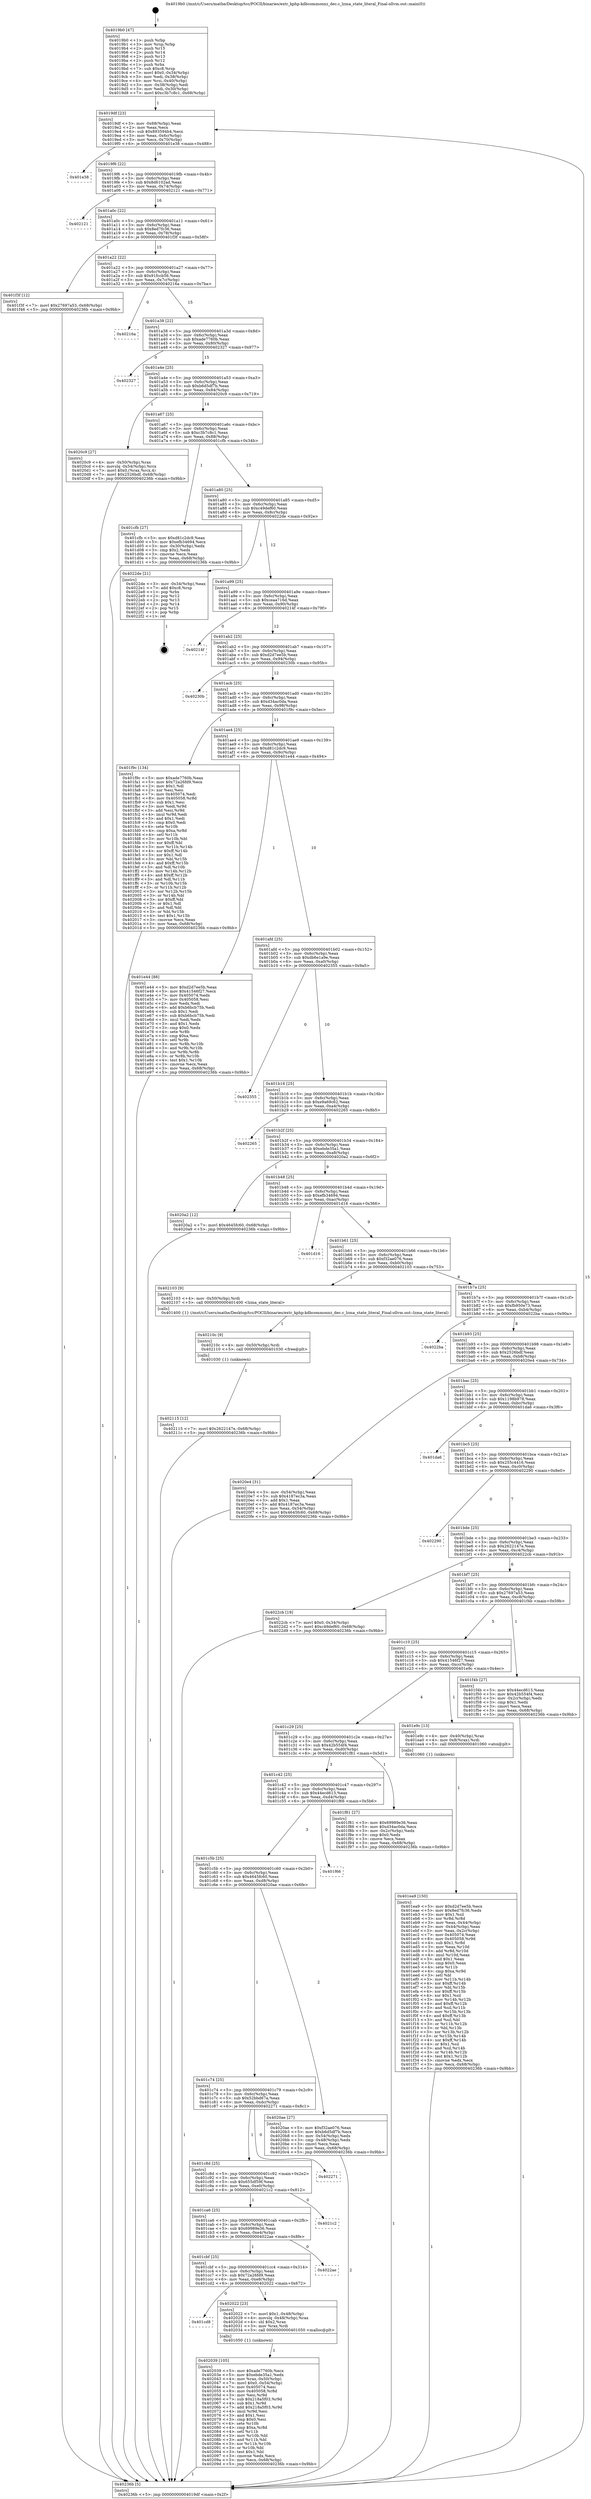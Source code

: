 digraph "0x4019b0" {
  label = "0x4019b0 (/mnt/c/Users/mathe/Desktop/tcc/POCII/binaries/extr_kphp-kdbcommonxz_dec.c_lzma_state_literal_Final-ollvm.out::main(0))"
  labelloc = "t"
  node[shape=record]

  Entry [label="",width=0.3,height=0.3,shape=circle,fillcolor=black,style=filled]
  "0x4019df" [label="{
     0x4019df [23]\l
     | [instrs]\l
     &nbsp;&nbsp;0x4019df \<+3\>: mov -0x68(%rbp),%eax\l
     &nbsp;&nbsp;0x4019e2 \<+2\>: mov %eax,%ecx\l
     &nbsp;&nbsp;0x4019e4 \<+6\>: sub $0x893594b4,%ecx\l
     &nbsp;&nbsp;0x4019ea \<+3\>: mov %eax,-0x6c(%rbp)\l
     &nbsp;&nbsp;0x4019ed \<+3\>: mov %ecx,-0x70(%rbp)\l
     &nbsp;&nbsp;0x4019f0 \<+6\>: je 0000000000401e38 \<main+0x488\>\l
  }"]
  "0x401e38" [label="{
     0x401e38\l
  }", style=dashed]
  "0x4019f6" [label="{
     0x4019f6 [22]\l
     | [instrs]\l
     &nbsp;&nbsp;0x4019f6 \<+5\>: jmp 00000000004019fb \<main+0x4b\>\l
     &nbsp;&nbsp;0x4019fb \<+3\>: mov -0x6c(%rbp),%eax\l
     &nbsp;&nbsp;0x4019fe \<+5\>: sub $0x8d6102ad,%eax\l
     &nbsp;&nbsp;0x401a03 \<+3\>: mov %eax,-0x74(%rbp)\l
     &nbsp;&nbsp;0x401a06 \<+6\>: je 0000000000402121 \<main+0x771\>\l
  }"]
  Exit [label="",width=0.3,height=0.3,shape=circle,fillcolor=black,style=filled,peripheries=2]
  "0x402121" [label="{
     0x402121\l
  }", style=dashed]
  "0x401a0c" [label="{
     0x401a0c [22]\l
     | [instrs]\l
     &nbsp;&nbsp;0x401a0c \<+5\>: jmp 0000000000401a11 \<main+0x61\>\l
     &nbsp;&nbsp;0x401a11 \<+3\>: mov -0x6c(%rbp),%eax\l
     &nbsp;&nbsp;0x401a14 \<+5\>: sub $0x8ed7fc36,%eax\l
     &nbsp;&nbsp;0x401a19 \<+3\>: mov %eax,-0x78(%rbp)\l
     &nbsp;&nbsp;0x401a1c \<+6\>: je 0000000000401f3f \<main+0x58f\>\l
  }"]
  "0x402115" [label="{
     0x402115 [12]\l
     | [instrs]\l
     &nbsp;&nbsp;0x402115 \<+7\>: movl $0x2622147e,-0x68(%rbp)\l
     &nbsp;&nbsp;0x40211c \<+5\>: jmp 000000000040236b \<main+0x9bb\>\l
  }"]
  "0x401f3f" [label="{
     0x401f3f [12]\l
     | [instrs]\l
     &nbsp;&nbsp;0x401f3f \<+7\>: movl $0x27697a53,-0x68(%rbp)\l
     &nbsp;&nbsp;0x401f46 \<+5\>: jmp 000000000040236b \<main+0x9bb\>\l
  }"]
  "0x401a22" [label="{
     0x401a22 [22]\l
     | [instrs]\l
     &nbsp;&nbsp;0x401a22 \<+5\>: jmp 0000000000401a27 \<main+0x77\>\l
     &nbsp;&nbsp;0x401a27 \<+3\>: mov -0x6c(%rbp),%eax\l
     &nbsp;&nbsp;0x401a2a \<+5\>: sub $0x91fccb56,%eax\l
     &nbsp;&nbsp;0x401a2f \<+3\>: mov %eax,-0x7c(%rbp)\l
     &nbsp;&nbsp;0x401a32 \<+6\>: je 000000000040216a \<main+0x7ba\>\l
  }"]
  "0x40210c" [label="{
     0x40210c [9]\l
     | [instrs]\l
     &nbsp;&nbsp;0x40210c \<+4\>: mov -0x50(%rbp),%rdi\l
     &nbsp;&nbsp;0x402110 \<+5\>: call 0000000000401030 \<free@plt\>\l
     | [calls]\l
     &nbsp;&nbsp;0x401030 \{1\} (unknown)\l
  }"]
  "0x40216a" [label="{
     0x40216a\l
  }", style=dashed]
  "0x401a38" [label="{
     0x401a38 [22]\l
     | [instrs]\l
     &nbsp;&nbsp;0x401a38 \<+5\>: jmp 0000000000401a3d \<main+0x8d\>\l
     &nbsp;&nbsp;0x401a3d \<+3\>: mov -0x6c(%rbp),%eax\l
     &nbsp;&nbsp;0x401a40 \<+5\>: sub $0xade7760b,%eax\l
     &nbsp;&nbsp;0x401a45 \<+3\>: mov %eax,-0x80(%rbp)\l
     &nbsp;&nbsp;0x401a48 \<+6\>: je 0000000000402327 \<main+0x977\>\l
  }"]
  "0x402039" [label="{
     0x402039 [105]\l
     | [instrs]\l
     &nbsp;&nbsp;0x402039 \<+5\>: mov $0xade7760b,%ecx\l
     &nbsp;&nbsp;0x40203e \<+5\>: mov $0xebde35a1,%edx\l
     &nbsp;&nbsp;0x402043 \<+4\>: mov %rax,-0x50(%rbp)\l
     &nbsp;&nbsp;0x402047 \<+7\>: movl $0x0,-0x54(%rbp)\l
     &nbsp;&nbsp;0x40204e \<+7\>: mov 0x405074,%esi\l
     &nbsp;&nbsp;0x402055 \<+8\>: mov 0x405058,%r8d\l
     &nbsp;&nbsp;0x40205d \<+3\>: mov %esi,%r9d\l
     &nbsp;&nbsp;0x402060 \<+7\>: sub $0x218a5f03,%r9d\l
     &nbsp;&nbsp;0x402067 \<+4\>: sub $0x1,%r9d\l
     &nbsp;&nbsp;0x40206b \<+7\>: add $0x218a5f03,%r9d\l
     &nbsp;&nbsp;0x402072 \<+4\>: imul %r9d,%esi\l
     &nbsp;&nbsp;0x402076 \<+3\>: and $0x1,%esi\l
     &nbsp;&nbsp;0x402079 \<+3\>: cmp $0x0,%esi\l
     &nbsp;&nbsp;0x40207c \<+4\>: sete %r10b\l
     &nbsp;&nbsp;0x402080 \<+4\>: cmp $0xa,%r8d\l
     &nbsp;&nbsp;0x402084 \<+4\>: setl %r11b\l
     &nbsp;&nbsp;0x402088 \<+3\>: mov %r10b,%bl\l
     &nbsp;&nbsp;0x40208b \<+3\>: and %r11b,%bl\l
     &nbsp;&nbsp;0x40208e \<+3\>: xor %r11b,%r10b\l
     &nbsp;&nbsp;0x402091 \<+3\>: or %r10b,%bl\l
     &nbsp;&nbsp;0x402094 \<+3\>: test $0x1,%bl\l
     &nbsp;&nbsp;0x402097 \<+3\>: cmovne %edx,%ecx\l
     &nbsp;&nbsp;0x40209a \<+3\>: mov %ecx,-0x68(%rbp)\l
     &nbsp;&nbsp;0x40209d \<+5\>: jmp 000000000040236b \<main+0x9bb\>\l
  }"]
  "0x402327" [label="{
     0x402327\l
  }", style=dashed]
  "0x401a4e" [label="{
     0x401a4e [25]\l
     | [instrs]\l
     &nbsp;&nbsp;0x401a4e \<+5\>: jmp 0000000000401a53 \<main+0xa3\>\l
     &nbsp;&nbsp;0x401a53 \<+3\>: mov -0x6c(%rbp),%eax\l
     &nbsp;&nbsp;0x401a56 \<+5\>: sub $0xb6d5df7b,%eax\l
     &nbsp;&nbsp;0x401a5b \<+6\>: mov %eax,-0x84(%rbp)\l
     &nbsp;&nbsp;0x401a61 \<+6\>: je 00000000004020c9 \<main+0x719\>\l
  }"]
  "0x401cd8" [label="{
     0x401cd8\l
  }", style=dashed]
  "0x4020c9" [label="{
     0x4020c9 [27]\l
     | [instrs]\l
     &nbsp;&nbsp;0x4020c9 \<+4\>: mov -0x50(%rbp),%rax\l
     &nbsp;&nbsp;0x4020cd \<+4\>: movslq -0x54(%rbp),%rcx\l
     &nbsp;&nbsp;0x4020d1 \<+7\>: movl $0x0,(%rax,%rcx,4)\l
     &nbsp;&nbsp;0x4020d8 \<+7\>: movl $0x2526bdf,-0x68(%rbp)\l
     &nbsp;&nbsp;0x4020df \<+5\>: jmp 000000000040236b \<main+0x9bb\>\l
  }"]
  "0x401a67" [label="{
     0x401a67 [25]\l
     | [instrs]\l
     &nbsp;&nbsp;0x401a67 \<+5\>: jmp 0000000000401a6c \<main+0xbc\>\l
     &nbsp;&nbsp;0x401a6c \<+3\>: mov -0x6c(%rbp),%eax\l
     &nbsp;&nbsp;0x401a6f \<+5\>: sub $0xc3b7c8c1,%eax\l
     &nbsp;&nbsp;0x401a74 \<+6\>: mov %eax,-0x88(%rbp)\l
     &nbsp;&nbsp;0x401a7a \<+6\>: je 0000000000401cfb \<main+0x34b\>\l
  }"]
  "0x402022" [label="{
     0x402022 [23]\l
     | [instrs]\l
     &nbsp;&nbsp;0x402022 \<+7\>: movl $0x1,-0x48(%rbp)\l
     &nbsp;&nbsp;0x402029 \<+4\>: movslq -0x48(%rbp),%rax\l
     &nbsp;&nbsp;0x40202d \<+4\>: shl $0x2,%rax\l
     &nbsp;&nbsp;0x402031 \<+3\>: mov %rax,%rdi\l
     &nbsp;&nbsp;0x402034 \<+5\>: call 0000000000401050 \<malloc@plt\>\l
     | [calls]\l
     &nbsp;&nbsp;0x401050 \{1\} (unknown)\l
  }"]
  "0x401cfb" [label="{
     0x401cfb [27]\l
     | [instrs]\l
     &nbsp;&nbsp;0x401cfb \<+5\>: mov $0xd81c2dc9,%eax\l
     &nbsp;&nbsp;0x401d00 \<+5\>: mov $0xefb34694,%ecx\l
     &nbsp;&nbsp;0x401d05 \<+3\>: mov -0x30(%rbp),%edx\l
     &nbsp;&nbsp;0x401d08 \<+3\>: cmp $0x2,%edx\l
     &nbsp;&nbsp;0x401d0b \<+3\>: cmovne %ecx,%eax\l
     &nbsp;&nbsp;0x401d0e \<+3\>: mov %eax,-0x68(%rbp)\l
     &nbsp;&nbsp;0x401d11 \<+5\>: jmp 000000000040236b \<main+0x9bb\>\l
  }"]
  "0x401a80" [label="{
     0x401a80 [25]\l
     | [instrs]\l
     &nbsp;&nbsp;0x401a80 \<+5\>: jmp 0000000000401a85 \<main+0xd5\>\l
     &nbsp;&nbsp;0x401a85 \<+3\>: mov -0x6c(%rbp),%eax\l
     &nbsp;&nbsp;0x401a88 \<+5\>: sub $0xc49def60,%eax\l
     &nbsp;&nbsp;0x401a8d \<+6\>: mov %eax,-0x8c(%rbp)\l
     &nbsp;&nbsp;0x401a93 \<+6\>: je 00000000004022de \<main+0x92e\>\l
  }"]
  "0x40236b" [label="{
     0x40236b [5]\l
     | [instrs]\l
     &nbsp;&nbsp;0x40236b \<+5\>: jmp 00000000004019df \<main+0x2f\>\l
  }"]
  "0x4019b0" [label="{
     0x4019b0 [47]\l
     | [instrs]\l
     &nbsp;&nbsp;0x4019b0 \<+1\>: push %rbp\l
     &nbsp;&nbsp;0x4019b1 \<+3\>: mov %rsp,%rbp\l
     &nbsp;&nbsp;0x4019b4 \<+2\>: push %r15\l
     &nbsp;&nbsp;0x4019b6 \<+2\>: push %r14\l
     &nbsp;&nbsp;0x4019b8 \<+2\>: push %r13\l
     &nbsp;&nbsp;0x4019ba \<+2\>: push %r12\l
     &nbsp;&nbsp;0x4019bc \<+1\>: push %rbx\l
     &nbsp;&nbsp;0x4019bd \<+7\>: sub $0xc8,%rsp\l
     &nbsp;&nbsp;0x4019c4 \<+7\>: movl $0x0,-0x34(%rbp)\l
     &nbsp;&nbsp;0x4019cb \<+3\>: mov %edi,-0x38(%rbp)\l
     &nbsp;&nbsp;0x4019ce \<+4\>: mov %rsi,-0x40(%rbp)\l
     &nbsp;&nbsp;0x4019d2 \<+3\>: mov -0x38(%rbp),%edi\l
     &nbsp;&nbsp;0x4019d5 \<+3\>: mov %edi,-0x30(%rbp)\l
     &nbsp;&nbsp;0x4019d8 \<+7\>: movl $0xc3b7c8c1,-0x68(%rbp)\l
  }"]
  "0x401cbf" [label="{
     0x401cbf [25]\l
     | [instrs]\l
     &nbsp;&nbsp;0x401cbf \<+5\>: jmp 0000000000401cc4 \<main+0x314\>\l
     &nbsp;&nbsp;0x401cc4 \<+3\>: mov -0x6c(%rbp),%eax\l
     &nbsp;&nbsp;0x401cc7 \<+5\>: sub $0x72a26fd9,%eax\l
     &nbsp;&nbsp;0x401ccc \<+6\>: mov %eax,-0xe8(%rbp)\l
     &nbsp;&nbsp;0x401cd2 \<+6\>: je 0000000000402022 \<main+0x672\>\l
  }"]
  "0x4022de" [label="{
     0x4022de [21]\l
     | [instrs]\l
     &nbsp;&nbsp;0x4022de \<+3\>: mov -0x34(%rbp),%eax\l
     &nbsp;&nbsp;0x4022e1 \<+7\>: add $0xc8,%rsp\l
     &nbsp;&nbsp;0x4022e8 \<+1\>: pop %rbx\l
     &nbsp;&nbsp;0x4022e9 \<+2\>: pop %r12\l
     &nbsp;&nbsp;0x4022eb \<+2\>: pop %r13\l
     &nbsp;&nbsp;0x4022ed \<+2\>: pop %r14\l
     &nbsp;&nbsp;0x4022ef \<+2\>: pop %r15\l
     &nbsp;&nbsp;0x4022f1 \<+1\>: pop %rbp\l
     &nbsp;&nbsp;0x4022f2 \<+1\>: ret\l
  }"]
  "0x401a99" [label="{
     0x401a99 [25]\l
     | [instrs]\l
     &nbsp;&nbsp;0x401a99 \<+5\>: jmp 0000000000401a9e \<main+0xee\>\l
     &nbsp;&nbsp;0x401a9e \<+3\>: mov -0x6c(%rbp),%eax\l
     &nbsp;&nbsp;0x401aa1 \<+5\>: sub $0xceaa716d,%eax\l
     &nbsp;&nbsp;0x401aa6 \<+6\>: mov %eax,-0x90(%rbp)\l
     &nbsp;&nbsp;0x401aac \<+6\>: je 000000000040214f \<main+0x79f\>\l
  }"]
  "0x4022ae" [label="{
     0x4022ae\l
  }", style=dashed]
  "0x40214f" [label="{
     0x40214f\l
  }", style=dashed]
  "0x401ab2" [label="{
     0x401ab2 [25]\l
     | [instrs]\l
     &nbsp;&nbsp;0x401ab2 \<+5\>: jmp 0000000000401ab7 \<main+0x107\>\l
     &nbsp;&nbsp;0x401ab7 \<+3\>: mov -0x6c(%rbp),%eax\l
     &nbsp;&nbsp;0x401aba \<+5\>: sub $0xd2d7ee5b,%eax\l
     &nbsp;&nbsp;0x401abf \<+6\>: mov %eax,-0x94(%rbp)\l
     &nbsp;&nbsp;0x401ac5 \<+6\>: je 000000000040230b \<main+0x95b\>\l
  }"]
  "0x401ca6" [label="{
     0x401ca6 [25]\l
     | [instrs]\l
     &nbsp;&nbsp;0x401ca6 \<+5\>: jmp 0000000000401cab \<main+0x2fb\>\l
     &nbsp;&nbsp;0x401cab \<+3\>: mov -0x6c(%rbp),%eax\l
     &nbsp;&nbsp;0x401cae \<+5\>: sub $0x69989e36,%eax\l
     &nbsp;&nbsp;0x401cb3 \<+6\>: mov %eax,-0xe4(%rbp)\l
     &nbsp;&nbsp;0x401cb9 \<+6\>: je 00000000004022ae \<main+0x8fe\>\l
  }"]
  "0x40230b" [label="{
     0x40230b\l
  }", style=dashed]
  "0x401acb" [label="{
     0x401acb [25]\l
     | [instrs]\l
     &nbsp;&nbsp;0x401acb \<+5\>: jmp 0000000000401ad0 \<main+0x120\>\l
     &nbsp;&nbsp;0x401ad0 \<+3\>: mov -0x6c(%rbp),%eax\l
     &nbsp;&nbsp;0x401ad3 \<+5\>: sub $0xd34ac0da,%eax\l
     &nbsp;&nbsp;0x401ad8 \<+6\>: mov %eax,-0x98(%rbp)\l
     &nbsp;&nbsp;0x401ade \<+6\>: je 0000000000401f9c \<main+0x5ec\>\l
  }"]
  "0x4021c2" [label="{
     0x4021c2\l
  }", style=dashed]
  "0x401f9c" [label="{
     0x401f9c [134]\l
     | [instrs]\l
     &nbsp;&nbsp;0x401f9c \<+5\>: mov $0xade7760b,%eax\l
     &nbsp;&nbsp;0x401fa1 \<+5\>: mov $0x72a26fd9,%ecx\l
     &nbsp;&nbsp;0x401fa6 \<+2\>: mov $0x1,%dl\l
     &nbsp;&nbsp;0x401fa8 \<+2\>: xor %esi,%esi\l
     &nbsp;&nbsp;0x401faa \<+7\>: mov 0x405074,%edi\l
     &nbsp;&nbsp;0x401fb1 \<+8\>: mov 0x405058,%r8d\l
     &nbsp;&nbsp;0x401fb9 \<+3\>: sub $0x1,%esi\l
     &nbsp;&nbsp;0x401fbc \<+3\>: mov %edi,%r9d\l
     &nbsp;&nbsp;0x401fbf \<+3\>: add %esi,%r9d\l
     &nbsp;&nbsp;0x401fc2 \<+4\>: imul %r9d,%edi\l
     &nbsp;&nbsp;0x401fc6 \<+3\>: and $0x1,%edi\l
     &nbsp;&nbsp;0x401fc9 \<+3\>: cmp $0x0,%edi\l
     &nbsp;&nbsp;0x401fcc \<+4\>: sete %r10b\l
     &nbsp;&nbsp;0x401fd0 \<+4\>: cmp $0xa,%r8d\l
     &nbsp;&nbsp;0x401fd4 \<+4\>: setl %r11b\l
     &nbsp;&nbsp;0x401fd8 \<+3\>: mov %r10b,%bl\l
     &nbsp;&nbsp;0x401fdb \<+3\>: xor $0xff,%bl\l
     &nbsp;&nbsp;0x401fde \<+3\>: mov %r11b,%r14b\l
     &nbsp;&nbsp;0x401fe1 \<+4\>: xor $0xff,%r14b\l
     &nbsp;&nbsp;0x401fe5 \<+3\>: xor $0x1,%dl\l
     &nbsp;&nbsp;0x401fe8 \<+3\>: mov %bl,%r15b\l
     &nbsp;&nbsp;0x401feb \<+4\>: and $0xff,%r15b\l
     &nbsp;&nbsp;0x401fef \<+3\>: and %dl,%r10b\l
     &nbsp;&nbsp;0x401ff2 \<+3\>: mov %r14b,%r12b\l
     &nbsp;&nbsp;0x401ff5 \<+4\>: and $0xff,%r12b\l
     &nbsp;&nbsp;0x401ff9 \<+3\>: and %dl,%r11b\l
     &nbsp;&nbsp;0x401ffc \<+3\>: or %r10b,%r15b\l
     &nbsp;&nbsp;0x401fff \<+3\>: or %r11b,%r12b\l
     &nbsp;&nbsp;0x402002 \<+3\>: xor %r12b,%r15b\l
     &nbsp;&nbsp;0x402005 \<+3\>: or %r14b,%bl\l
     &nbsp;&nbsp;0x402008 \<+3\>: xor $0xff,%bl\l
     &nbsp;&nbsp;0x40200b \<+3\>: or $0x1,%dl\l
     &nbsp;&nbsp;0x40200e \<+2\>: and %dl,%bl\l
     &nbsp;&nbsp;0x402010 \<+3\>: or %bl,%r15b\l
     &nbsp;&nbsp;0x402013 \<+4\>: test $0x1,%r15b\l
     &nbsp;&nbsp;0x402017 \<+3\>: cmovne %ecx,%eax\l
     &nbsp;&nbsp;0x40201a \<+3\>: mov %eax,-0x68(%rbp)\l
     &nbsp;&nbsp;0x40201d \<+5\>: jmp 000000000040236b \<main+0x9bb\>\l
  }"]
  "0x401ae4" [label="{
     0x401ae4 [25]\l
     | [instrs]\l
     &nbsp;&nbsp;0x401ae4 \<+5\>: jmp 0000000000401ae9 \<main+0x139\>\l
     &nbsp;&nbsp;0x401ae9 \<+3\>: mov -0x6c(%rbp),%eax\l
     &nbsp;&nbsp;0x401aec \<+5\>: sub $0xd81c2dc9,%eax\l
     &nbsp;&nbsp;0x401af1 \<+6\>: mov %eax,-0x9c(%rbp)\l
     &nbsp;&nbsp;0x401af7 \<+6\>: je 0000000000401e44 \<main+0x494\>\l
  }"]
  "0x401c8d" [label="{
     0x401c8d [25]\l
     | [instrs]\l
     &nbsp;&nbsp;0x401c8d \<+5\>: jmp 0000000000401c92 \<main+0x2e2\>\l
     &nbsp;&nbsp;0x401c92 \<+3\>: mov -0x6c(%rbp),%eax\l
     &nbsp;&nbsp;0x401c95 \<+5\>: sub $0x655df59f,%eax\l
     &nbsp;&nbsp;0x401c9a \<+6\>: mov %eax,-0xe0(%rbp)\l
     &nbsp;&nbsp;0x401ca0 \<+6\>: je 00000000004021c2 \<main+0x812\>\l
  }"]
  "0x401e44" [label="{
     0x401e44 [88]\l
     | [instrs]\l
     &nbsp;&nbsp;0x401e44 \<+5\>: mov $0xd2d7ee5b,%eax\l
     &nbsp;&nbsp;0x401e49 \<+5\>: mov $0x41546f27,%ecx\l
     &nbsp;&nbsp;0x401e4e \<+7\>: mov 0x405074,%edx\l
     &nbsp;&nbsp;0x401e55 \<+7\>: mov 0x405058,%esi\l
     &nbsp;&nbsp;0x401e5c \<+2\>: mov %edx,%edi\l
     &nbsp;&nbsp;0x401e5e \<+6\>: add $0xb6bcb75b,%edi\l
     &nbsp;&nbsp;0x401e64 \<+3\>: sub $0x1,%edi\l
     &nbsp;&nbsp;0x401e67 \<+6\>: sub $0xb6bcb75b,%edi\l
     &nbsp;&nbsp;0x401e6d \<+3\>: imul %edi,%edx\l
     &nbsp;&nbsp;0x401e70 \<+3\>: and $0x1,%edx\l
     &nbsp;&nbsp;0x401e73 \<+3\>: cmp $0x0,%edx\l
     &nbsp;&nbsp;0x401e76 \<+4\>: sete %r8b\l
     &nbsp;&nbsp;0x401e7a \<+3\>: cmp $0xa,%esi\l
     &nbsp;&nbsp;0x401e7d \<+4\>: setl %r9b\l
     &nbsp;&nbsp;0x401e81 \<+3\>: mov %r8b,%r10b\l
     &nbsp;&nbsp;0x401e84 \<+3\>: and %r9b,%r10b\l
     &nbsp;&nbsp;0x401e87 \<+3\>: xor %r9b,%r8b\l
     &nbsp;&nbsp;0x401e8a \<+3\>: or %r8b,%r10b\l
     &nbsp;&nbsp;0x401e8d \<+4\>: test $0x1,%r10b\l
     &nbsp;&nbsp;0x401e91 \<+3\>: cmovne %ecx,%eax\l
     &nbsp;&nbsp;0x401e94 \<+3\>: mov %eax,-0x68(%rbp)\l
     &nbsp;&nbsp;0x401e97 \<+5\>: jmp 000000000040236b \<main+0x9bb\>\l
  }"]
  "0x401afd" [label="{
     0x401afd [25]\l
     | [instrs]\l
     &nbsp;&nbsp;0x401afd \<+5\>: jmp 0000000000401b02 \<main+0x152\>\l
     &nbsp;&nbsp;0x401b02 \<+3\>: mov -0x6c(%rbp),%eax\l
     &nbsp;&nbsp;0x401b05 \<+5\>: sub $0xdb6e1a9e,%eax\l
     &nbsp;&nbsp;0x401b0a \<+6\>: mov %eax,-0xa0(%rbp)\l
     &nbsp;&nbsp;0x401b10 \<+6\>: je 0000000000402355 \<main+0x9a5\>\l
  }"]
  "0x402271" [label="{
     0x402271\l
  }", style=dashed]
  "0x402355" [label="{
     0x402355\l
  }", style=dashed]
  "0x401b16" [label="{
     0x401b16 [25]\l
     | [instrs]\l
     &nbsp;&nbsp;0x401b16 \<+5\>: jmp 0000000000401b1b \<main+0x16b\>\l
     &nbsp;&nbsp;0x401b1b \<+3\>: mov -0x6c(%rbp),%eax\l
     &nbsp;&nbsp;0x401b1e \<+5\>: sub $0xe9a69c62,%eax\l
     &nbsp;&nbsp;0x401b23 \<+6\>: mov %eax,-0xa4(%rbp)\l
     &nbsp;&nbsp;0x401b29 \<+6\>: je 0000000000402265 \<main+0x8b5\>\l
  }"]
  "0x401c74" [label="{
     0x401c74 [25]\l
     | [instrs]\l
     &nbsp;&nbsp;0x401c74 \<+5\>: jmp 0000000000401c79 \<main+0x2c9\>\l
     &nbsp;&nbsp;0x401c79 \<+3\>: mov -0x6c(%rbp),%eax\l
     &nbsp;&nbsp;0x401c7c \<+5\>: sub $0x52bbd67a,%eax\l
     &nbsp;&nbsp;0x401c81 \<+6\>: mov %eax,-0xdc(%rbp)\l
     &nbsp;&nbsp;0x401c87 \<+6\>: je 0000000000402271 \<main+0x8c1\>\l
  }"]
  "0x402265" [label="{
     0x402265\l
  }", style=dashed]
  "0x401b2f" [label="{
     0x401b2f [25]\l
     | [instrs]\l
     &nbsp;&nbsp;0x401b2f \<+5\>: jmp 0000000000401b34 \<main+0x184\>\l
     &nbsp;&nbsp;0x401b34 \<+3\>: mov -0x6c(%rbp),%eax\l
     &nbsp;&nbsp;0x401b37 \<+5\>: sub $0xebde35a1,%eax\l
     &nbsp;&nbsp;0x401b3c \<+6\>: mov %eax,-0xa8(%rbp)\l
     &nbsp;&nbsp;0x401b42 \<+6\>: je 00000000004020a2 \<main+0x6f2\>\l
  }"]
  "0x4020ae" [label="{
     0x4020ae [27]\l
     | [instrs]\l
     &nbsp;&nbsp;0x4020ae \<+5\>: mov $0xf32ae076,%eax\l
     &nbsp;&nbsp;0x4020b3 \<+5\>: mov $0xb6d5df7b,%ecx\l
     &nbsp;&nbsp;0x4020b8 \<+3\>: mov -0x54(%rbp),%edx\l
     &nbsp;&nbsp;0x4020bb \<+3\>: cmp -0x48(%rbp),%edx\l
     &nbsp;&nbsp;0x4020be \<+3\>: cmovl %ecx,%eax\l
     &nbsp;&nbsp;0x4020c1 \<+3\>: mov %eax,-0x68(%rbp)\l
     &nbsp;&nbsp;0x4020c4 \<+5\>: jmp 000000000040236b \<main+0x9bb\>\l
  }"]
  "0x4020a2" [label="{
     0x4020a2 [12]\l
     | [instrs]\l
     &nbsp;&nbsp;0x4020a2 \<+7\>: movl $0x4645fc60,-0x68(%rbp)\l
     &nbsp;&nbsp;0x4020a9 \<+5\>: jmp 000000000040236b \<main+0x9bb\>\l
  }"]
  "0x401b48" [label="{
     0x401b48 [25]\l
     | [instrs]\l
     &nbsp;&nbsp;0x401b48 \<+5\>: jmp 0000000000401b4d \<main+0x19d\>\l
     &nbsp;&nbsp;0x401b4d \<+3\>: mov -0x6c(%rbp),%eax\l
     &nbsp;&nbsp;0x401b50 \<+5\>: sub $0xefb34694,%eax\l
     &nbsp;&nbsp;0x401b55 \<+6\>: mov %eax,-0xac(%rbp)\l
     &nbsp;&nbsp;0x401b5b \<+6\>: je 0000000000401d16 \<main+0x366\>\l
  }"]
  "0x401c5b" [label="{
     0x401c5b [25]\l
     | [instrs]\l
     &nbsp;&nbsp;0x401c5b \<+5\>: jmp 0000000000401c60 \<main+0x2b0\>\l
     &nbsp;&nbsp;0x401c60 \<+3\>: mov -0x6c(%rbp),%eax\l
     &nbsp;&nbsp;0x401c63 \<+5\>: sub $0x4645fc60,%eax\l
     &nbsp;&nbsp;0x401c68 \<+6\>: mov %eax,-0xd8(%rbp)\l
     &nbsp;&nbsp;0x401c6e \<+6\>: je 00000000004020ae \<main+0x6fe\>\l
  }"]
  "0x401d16" [label="{
     0x401d16\l
  }", style=dashed]
  "0x401b61" [label="{
     0x401b61 [25]\l
     | [instrs]\l
     &nbsp;&nbsp;0x401b61 \<+5\>: jmp 0000000000401b66 \<main+0x1b6\>\l
     &nbsp;&nbsp;0x401b66 \<+3\>: mov -0x6c(%rbp),%eax\l
     &nbsp;&nbsp;0x401b69 \<+5\>: sub $0xf32ae076,%eax\l
     &nbsp;&nbsp;0x401b6e \<+6\>: mov %eax,-0xb0(%rbp)\l
     &nbsp;&nbsp;0x401b74 \<+6\>: je 0000000000402103 \<main+0x753\>\l
  }"]
  "0x401f66" [label="{
     0x401f66\l
  }", style=dashed]
  "0x402103" [label="{
     0x402103 [9]\l
     | [instrs]\l
     &nbsp;&nbsp;0x402103 \<+4\>: mov -0x50(%rbp),%rdi\l
     &nbsp;&nbsp;0x402107 \<+5\>: call 0000000000401400 \<lzma_state_literal\>\l
     | [calls]\l
     &nbsp;&nbsp;0x401400 \{1\} (/mnt/c/Users/mathe/Desktop/tcc/POCII/binaries/extr_kphp-kdbcommonxz_dec.c_lzma_state_literal_Final-ollvm.out::lzma_state_literal)\l
  }"]
  "0x401b7a" [label="{
     0x401b7a [25]\l
     | [instrs]\l
     &nbsp;&nbsp;0x401b7a \<+5\>: jmp 0000000000401b7f \<main+0x1cf\>\l
     &nbsp;&nbsp;0x401b7f \<+3\>: mov -0x6c(%rbp),%eax\l
     &nbsp;&nbsp;0x401b82 \<+5\>: sub $0xfb950e73,%eax\l
     &nbsp;&nbsp;0x401b87 \<+6\>: mov %eax,-0xb4(%rbp)\l
     &nbsp;&nbsp;0x401b8d \<+6\>: je 00000000004022ba \<main+0x90a\>\l
  }"]
  "0x401c42" [label="{
     0x401c42 [25]\l
     | [instrs]\l
     &nbsp;&nbsp;0x401c42 \<+5\>: jmp 0000000000401c47 \<main+0x297\>\l
     &nbsp;&nbsp;0x401c47 \<+3\>: mov -0x6c(%rbp),%eax\l
     &nbsp;&nbsp;0x401c4a \<+5\>: sub $0x44ecd613,%eax\l
     &nbsp;&nbsp;0x401c4f \<+6\>: mov %eax,-0xd4(%rbp)\l
     &nbsp;&nbsp;0x401c55 \<+6\>: je 0000000000401f66 \<main+0x5b6\>\l
  }"]
  "0x4022ba" [label="{
     0x4022ba\l
  }", style=dashed]
  "0x401b93" [label="{
     0x401b93 [25]\l
     | [instrs]\l
     &nbsp;&nbsp;0x401b93 \<+5\>: jmp 0000000000401b98 \<main+0x1e8\>\l
     &nbsp;&nbsp;0x401b98 \<+3\>: mov -0x6c(%rbp),%eax\l
     &nbsp;&nbsp;0x401b9b \<+5\>: sub $0x2526bdf,%eax\l
     &nbsp;&nbsp;0x401ba0 \<+6\>: mov %eax,-0xb8(%rbp)\l
     &nbsp;&nbsp;0x401ba6 \<+6\>: je 00000000004020e4 \<main+0x734\>\l
  }"]
  "0x401f81" [label="{
     0x401f81 [27]\l
     | [instrs]\l
     &nbsp;&nbsp;0x401f81 \<+5\>: mov $0x69989e36,%eax\l
     &nbsp;&nbsp;0x401f86 \<+5\>: mov $0xd34ac0da,%ecx\l
     &nbsp;&nbsp;0x401f8b \<+3\>: mov -0x2c(%rbp),%edx\l
     &nbsp;&nbsp;0x401f8e \<+3\>: cmp $0x0,%edx\l
     &nbsp;&nbsp;0x401f91 \<+3\>: cmove %ecx,%eax\l
     &nbsp;&nbsp;0x401f94 \<+3\>: mov %eax,-0x68(%rbp)\l
     &nbsp;&nbsp;0x401f97 \<+5\>: jmp 000000000040236b \<main+0x9bb\>\l
  }"]
  "0x4020e4" [label="{
     0x4020e4 [31]\l
     | [instrs]\l
     &nbsp;&nbsp;0x4020e4 \<+3\>: mov -0x54(%rbp),%eax\l
     &nbsp;&nbsp;0x4020e7 \<+5\>: sub $0x4187ec3a,%eax\l
     &nbsp;&nbsp;0x4020ec \<+3\>: add $0x1,%eax\l
     &nbsp;&nbsp;0x4020ef \<+5\>: add $0x4187ec3a,%eax\l
     &nbsp;&nbsp;0x4020f4 \<+3\>: mov %eax,-0x54(%rbp)\l
     &nbsp;&nbsp;0x4020f7 \<+7\>: movl $0x4645fc60,-0x68(%rbp)\l
     &nbsp;&nbsp;0x4020fe \<+5\>: jmp 000000000040236b \<main+0x9bb\>\l
  }"]
  "0x401bac" [label="{
     0x401bac [25]\l
     | [instrs]\l
     &nbsp;&nbsp;0x401bac \<+5\>: jmp 0000000000401bb1 \<main+0x201\>\l
     &nbsp;&nbsp;0x401bb1 \<+3\>: mov -0x6c(%rbp),%eax\l
     &nbsp;&nbsp;0x401bb4 \<+5\>: sub $0x1198b978,%eax\l
     &nbsp;&nbsp;0x401bb9 \<+6\>: mov %eax,-0xbc(%rbp)\l
     &nbsp;&nbsp;0x401bbf \<+6\>: je 0000000000401da6 \<main+0x3f6\>\l
  }"]
  "0x401ea9" [label="{
     0x401ea9 [150]\l
     | [instrs]\l
     &nbsp;&nbsp;0x401ea9 \<+5\>: mov $0xd2d7ee5b,%ecx\l
     &nbsp;&nbsp;0x401eae \<+5\>: mov $0x8ed7fc36,%edx\l
     &nbsp;&nbsp;0x401eb3 \<+3\>: mov $0x1,%sil\l
     &nbsp;&nbsp;0x401eb6 \<+3\>: xor %r8d,%r8d\l
     &nbsp;&nbsp;0x401eb9 \<+3\>: mov %eax,-0x44(%rbp)\l
     &nbsp;&nbsp;0x401ebc \<+3\>: mov -0x44(%rbp),%eax\l
     &nbsp;&nbsp;0x401ebf \<+3\>: mov %eax,-0x2c(%rbp)\l
     &nbsp;&nbsp;0x401ec2 \<+7\>: mov 0x405074,%eax\l
     &nbsp;&nbsp;0x401ec9 \<+8\>: mov 0x405058,%r9d\l
     &nbsp;&nbsp;0x401ed1 \<+4\>: sub $0x1,%r8d\l
     &nbsp;&nbsp;0x401ed5 \<+3\>: mov %eax,%r10d\l
     &nbsp;&nbsp;0x401ed8 \<+3\>: add %r8d,%r10d\l
     &nbsp;&nbsp;0x401edb \<+4\>: imul %r10d,%eax\l
     &nbsp;&nbsp;0x401edf \<+3\>: and $0x1,%eax\l
     &nbsp;&nbsp;0x401ee2 \<+3\>: cmp $0x0,%eax\l
     &nbsp;&nbsp;0x401ee5 \<+4\>: sete %r11b\l
     &nbsp;&nbsp;0x401ee9 \<+4\>: cmp $0xa,%r9d\l
     &nbsp;&nbsp;0x401eed \<+3\>: setl %bl\l
     &nbsp;&nbsp;0x401ef0 \<+3\>: mov %r11b,%r14b\l
     &nbsp;&nbsp;0x401ef3 \<+4\>: xor $0xff,%r14b\l
     &nbsp;&nbsp;0x401ef7 \<+3\>: mov %bl,%r15b\l
     &nbsp;&nbsp;0x401efa \<+4\>: xor $0xff,%r15b\l
     &nbsp;&nbsp;0x401efe \<+4\>: xor $0x1,%sil\l
     &nbsp;&nbsp;0x401f02 \<+3\>: mov %r14b,%r12b\l
     &nbsp;&nbsp;0x401f05 \<+4\>: and $0xff,%r12b\l
     &nbsp;&nbsp;0x401f09 \<+3\>: and %sil,%r11b\l
     &nbsp;&nbsp;0x401f0c \<+3\>: mov %r15b,%r13b\l
     &nbsp;&nbsp;0x401f0f \<+4\>: and $0xff,%r13b\l
     &nbsp;&nbsp;0x401f13 \<+3\>: and %sil,%bl\l
     &nbsp;&nbsp;0x401f16 \<+3\>: or %r11b,%r12b\l
     &nbsp;&nbsp;0x401f19 \<+3\>: or %bl,%r13b\l
     &nbsp;&nbsp;0x401f1c \<+3\>: xor %r13b,%r12b\l
     &nbsp;&nbsp;0x401f1f \<+3\>: or %r15b,%r14b\l
     &nbsp;&nbsp;0x401f22 \<+4\>: xor $0xff,%r14b\l
     &nbsp;&nbsp;0x401f26 \<+4\>: or $0x1,%sil\l
     &nbsp;&nbsp;0x401f2a \<+3\>: and %sil,%r14b\l
     &nbsp;&nbsp;0x401f2d \<+3\>: or %r14b,%r12b\l
     &nbsp;&nbsp;0x401f30 \<+4\>: test $0x1,%r12b\l
     &nbsp;&nbsp;0x401f34 \<+3\>: cmovne %edx,%ecx\l
     &nbsp;&nbsp;0x401f37 \<+3\>: mov %ecx,-0x68(%rbp)\l
     &nbsp;&nbsp;0x401f3a \<+5\>: jmp 000000000040236b \<main+0x9bb\>\l
  }"]
  "0x401da6" [label="{
     0x401da6\l
  }", style=dashed]
  "0x401bc5" [label="{
     0x401bc5 [25]\l
     | [instrs]\l
     &nbsp;&nbsp;0x401bc5 \<+5\>: jmp 0000000000401bca \<main+0x21a\>\l
     &nbsp;&nbsp;0x401bca \<+3\>: mov -0x6c(%rbp),%eax\l
     &nbsp;&nbsp;0x401bcd \<+5\>: sub $0x255c4416,%eax\l
     &nbsp;&nbsp;0x401bd2 \<+6\>: mov %eax,-0xc0(%rbp)\l
     &nbsp;&nbsp;0x401bd8 \<+6\>: je 0000000000402290 \<main+0x8e0\>\l
  }"]
  "0x401c29" [label="{
     0x401c29 [25]\l
     | [instrs]\l
     &nbsp;&nbsp;0x401c29 \<+5\>: jmp 0000000000401c2e \<main+0x27e\>\l
     &nbsp;&nbsp;0x401c2e \<+3\>: mov -0x6c(%rbp),%eax\l
     &nbsp;&nbsp;0x401c31 \<+5\>: sub $0x42b554f4,%eax\l
     &nbsp;&nbsp;0x401c36 \<+6\>: mov %eax,-0xd0(%rbp)\l
     &nbsp;&nbsp;0x401c3c \<+6\>: je 0000000000401f81 \<main+0x5d1\>\l
  }"]
  "0x402290" [label="{
     0x402290\l
  }", style=dashed]
  "0x401bde" [label="{
     0x401bde [25]\l
     | [instrs]\l
     &nbsp;&nbsp;0x401bde \<+5\>: jmp 0000000000401be3 \<main+0x233\>\l
     &nbsp;&nbsp;0x401be3 \<+3\>: mov -0x6c(%rbp),%eax\l
     &nbsp;&nbsp;0x401be6 \<+5\>: sub $0x2622147e,%eax\l
     &nbsp;&nbsp;0x401beb \<+6\>: mov %eax,-0xc4(%rbp)\l
     &nbsp;&nbsp;0x401bf1 \<+6\>: je 00000000004022cb \<main+0x91b\>\l
  }"]
  "0x401e9c" [label="{
     0x401e9c [13]\l
     | [instrs]\l
     &nbsp;&nbsp;0x401e9c \<+4\>: mov -0x40(%rbp),%rax\l
     &nbsp;&nbsp;0x401ea0 \<+4\>: mov 0x8(%rax),%rdi\l
     &nbsp;&nbsp;0x401ea4 \<+5\>: call 0000000000401060 \<atoi@plt\>\l
     | [calls]\l
     &nbsp;&nbsp;0x401060 \{1\} (unknown)\l
  }"]
  "0x4022cb" [label="{
     0x4022cb [19]\l
     | [instrs]\l
     &nbsp;&nbsp;0x4022cb \<+7\>: movl $0x0,-0x34(%rbp)\l
     &nbsp;&nbsp;0x4022d2 \<+7\>: movl $0xc49def60,-0x68(%rbp)\l
     &nbsp;&nbsp;0x4022d9 \<+5\>: jmp 000000000040236b \<main+0x9bb\>\l
  }"]
  "0x401bf7" [label="{
     0x401bf7 [25]\l
     | [instrs]\l
     &nbsp;&nbsp;0x401bf7 \<+5\>: jmp 0000000000401bfc \<main+0x24c\>\l
     &nbsp;&nbsp;0x401bfc \<+3\>: mov -0x6c(%rbp),%eax\l
     &nbsp;&nbsp;0x401bff \<+5\>: sub $0x27697a53,%eax\l
     &nbsp;&nbsp;0x401c04 \<+6\>: mov %eax,-0xc8(%rbp)\l
     &nbsp;&nbsp;0x401c0a \<+6\>: je 0000000000401f4b \<main+0x59b\>\l
  }"]
  "0x401c10" [label="{
     0x401c10 [25]\l
     | [instrs]\l
     &nbsp;&nbsp;0x401c10 \<+5\>: jmp 0000000000401c15 \<main+0x265\>\l
     &nbsp;&nbsp;0x401c15 \<+3\>: mov -0x6c(%rbp),%eax\l
     &nbsp;&nbsp;0x401c18 \<+5\>: sub $0x41546f27,%eax\l
     &nbsp;&nbsp;0x401c1d \<+6\>: mov %eax,-0xcc(%rbp)\l
     &nbsp;&nbsp;0x401c23 \<+6\>: je 0000000000401e9c \<main+0x4ec\>\l
  }"]
  "0x401f4b" [label="{
     0x401f4b [27]\l
     | [instrs]\l
     &nbsp;&nbsp;0x401f4b \<+5\>: mov $0x44ecd613,%eax\l
     &nbsp;&nbsp;0x401f50 \<+5\>: mov $0x42b554f4,%ecx\l
     &nbsp;&nbsp;0x401f55 \<+3\>: mov -0x2c(%rbp),%edx\l
     &nbsp;&nbsp;0x401f58 \<+3\>: cmp $0x1,%edx\l
     &nbsp;&nbsp;0x401f5b \<+3\>: cmovl %ecx,%eax\l
     &nbsp;&nbsp;0x401f5e \<+3\>: mov %eax,-0x68(%rbp)\l
     &nbsp;&nbsp;0x401f61 \<+5\>: jmp 000000000040236b \<main+0x9bb\>\l
  }"]
  Entry -> "0x4019b0" [label=" 1"]
  "0x4019df" -> "0x401e38" [label=" 0"]
  "0x4019df" -> "0x4019f6" [label=" 16"]
  "0x4022de" -> Exit [label=" 1"]
  "0x4019f6" -> "0x402121" [label=" 0"]
  "0x4019f6" -> "0x401a0c" [label=" 16"]
  "0x4022cb" -> "0x40236b" [label=" 1"]
  "0x401a0c" -> "0x401f3f" [label=" 1"]
  "0x401a0c" -> "0x401a22" [label=" 15"]
  "0x402115" -> "0x40236b" [label=" 1"]
  "0x401a22" -> "0x40216a" [label=" 0"]
  "0x401a22" -> "0x401a38" [label=" 15"]
  "0x40210c" -> "0x402115" [label=" 1"]
  "0x401a38" -> "0x402327" [label=" 0"]
  "0x401a38" -> "0x401a4e" [label=" 15"]
  "0x402103" -> "0x40210c" [label=" 1"]
  "0x401a4e" -> "0x4020c9" [label=" 1"]
  "0x401a4e" -> "0x401a67" [label=" 14"]
  "0x4020e4" -> "0x40236b" [label=" 1"]
  "0x401a67" -> "0x401cfb" [label=" 1"]
  "0x401a67" -> "0x401a80" [label=" 13"]
  "0x401cfb" -> "0x40236b" [label=" 1"]
  "0x4019b0" -> "0x4019df" [label=" 1"]
  "0x40236b" -> "0x4019df" [label=" 15"]
  "0x4020c9" -> "0x40236b" [label=" 1"]
  "0x401a80" -> "0x4022de" [label=" 1"]
  "0x401a80" -> "0x401a99" [label=" 12"]
  "0x4020a2" -> "0x40236b" [label=" 1"]
  "0x401a99" -> "0x40214f" [label=" 0"]
  "0x401a99" -> "0x401ab2" [label=" 12"]
  "0x402039" -> "0x40236b" [label=" 1"]
  "0x401ab2" -> "0x40230b" [label=" 0"]
  "0x401ab2" -> "0x401acb" [label=" 12"]
  "0x401cbf" -> "0x401cd8" [label=" 0"]
  "0x401acb" -> "0x401f9c" [label=" 1"]
  "0x401acb" -> "0x401ae4" [label=" 11"]
  "0x401cbf" -> "0x402022" [label=" 1"]
  "0x401ae4" -> "0x401e44" [label=" 1"]
  "0x401ae4" -> "0x401afd" [label=" 10"]
  "0x401e44" -> "0x40236b" [label=" 1"]
  "0x401ca6" -> "0x401cbf" [label=" 1"]
  "0x401afd" -> "0x402355" [label=" 0"]
  "0x401afd" -> "0x401b16" [label=" 10"]
  "0x401ca6" -> "0x4022ae" [label=" 0"]
  "0x401b16" -> "0x402265" [label=" 0"]
  "0x401b16" -> "0x401b2f" [label=" 10"]
  "0x401c8d" -> "0x401ca6" [label=" 1"]
  "0x401b2f" -> "0x4020a2" [label=" 1"]
  "0x401b2f" -> "0x401b48" [label=" 9"]
  "0x401c8d" -> "0x4021c2" [label=" 0"]
  "0x401b48" -> "0x401d16" [label=" 0"]
  "0x401b48" -> "0x401b61" [label=" 9"]
  "0x401c74" -> "0x401c8d" [label=" 1"]
  "0x401b61" -> "0x402103" [label=" 1"]
  "0x401b61" -> "0x401b7a" [label=" 8"]
  "0x401c74" -> "0x402271" [label=" 0"]
  "0x401b7a" -> "0x4022ba" [label=" 0"]
  "0x401b7a" -> "0x401b93" [label=" 8"]
  "0x401c5b" -> "0x401c74" [label=" 1"]
  "0x401b93" -> "0x4020e4" [label=" 1"]
  "0x401b93" -> "0x401bac" [label=" 7"]
  "0x401c5b" -> "0x4020ae" [label=" 2"]
  "0x401bac" -> "0x401da6" [label=" 0"]
  "0x401bac" -> "0x401bc5" [label=" 7"]
  "0x401c42" -> "0x401c5b" [label=" 3"]
  "0x401bc5" -> "0x402290" [label=" 0"]
  "0x401bc5" -> "0x401bde" [label=" 7"]
  "0x401c42" -> "0x401f66" [label=" 0"]
  "0x401bde" -> "0x4022cb" [label=" 1"]
  "0x401bde" -> "0x401bf7" [label=" 6"]
  "0x402022" -> "0x402039" [label=" 1"]
  "0x401bf7" -> "0x401f4b" [label=" 1"]
  "0x401bf7" -> "0x401c10" [label=" 5"]
  "0x401f9c" -> "0x40236b" [label=" 1"]
  "0x401c10" -> "0x401e9c" [label=" 1"]
  "0x401c10" -> "0x401c29" [label=" 4"]
  "0x401e9c" -> "0x401ea9" [label=" 1"]
  "0x401ea9" -> "0x40236b" [label=" 1"]
  "0x401f3f" -> "0x40236b" [label=" 1"]
  "0x401f4b" -> "0x40236b" [label=" 1"]
  "0x4020ae" -> "0x40236b" [label=" 2"]
  "0x401c29" -> "0x401f81" [label=" 1"]
  "0x401c29" -> "0x401c42" [label=" 3"]
  "0x401f81" -> "0x40236b" [label=" 1"]
}

